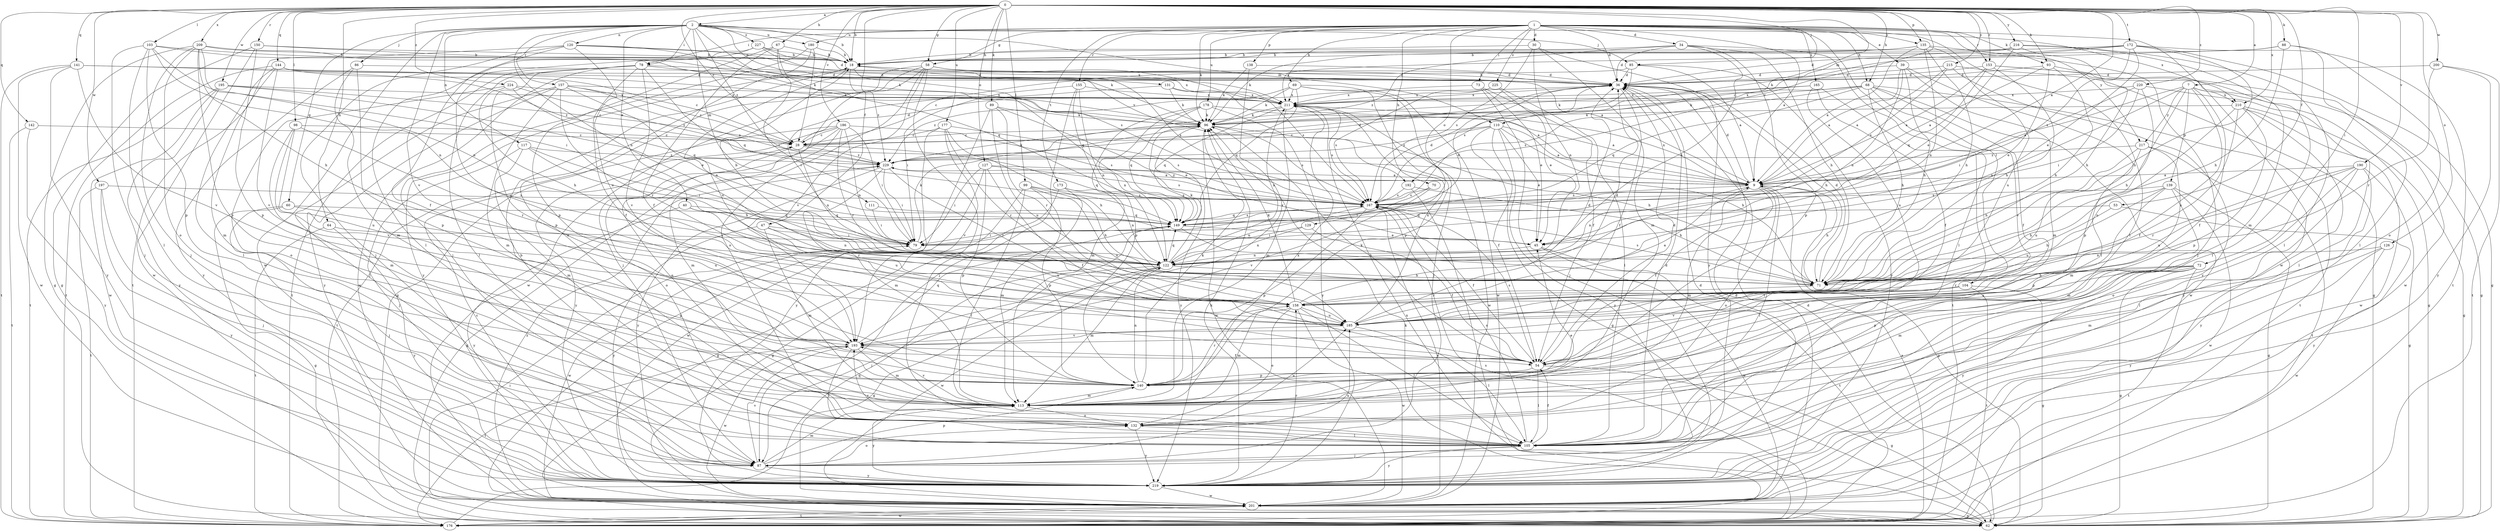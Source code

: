 strict digraph  {
0;
1;
2;
7;
9;
18;
28;
30;
34;
36;
39;
40;
45;
47;
53;
54;
58;
60;
62;
64;
67;
68;
69;
70;
71;
72;
73;
78;
79;
85;
86;
87;
88;
89;
93;
96;
98;
99;
103;
104;
105;
110;
111;
113;
117;
120;
122;
126;
127;
129;
131;
132;
135;
138;
139;
140;
141;
142;
144;
149;
150;
153;
155;
157;
158;
165;
167;
172;
173;
176;
177;
178;
180;
185;
186;
190;
192;
193;
195;
197;
200;
201;
209;
210;
211;
215;
216;
217;
219;
220;
224;
225;
227;
229;
0 -> 2  [label=a];
0 -> 7  [label=a];
0 -> 9  [label=a];
0 -> 18  [label=b];
0 -> 28  [label=c];
0 -> 47  [label=f];
0 -> 53  [label=f];
0 -> 58  [label=g];
0 -> 64  [label=h];
0 -> 67  [label=h];
0 -> 68  [label=h];
0 -> 72  [label=i];
0 -> 85  [label=j];
0 -> 88  [label=k];
0 -> 89  [label=k];
0 -> 93  [label=k];
0 -> 98  [label=l];
0 -> 99  [label=l];
0 -> 103  [label=l];
0 -> 110  [label=m];
0 -> 126  [label=o];
0 -> 127  [label=o];
0 -> 135  [label=p];
0 -> 141  [label=q];
0 -> 142  [label=q];
0 -> 144  [label=q];
0 -> 150  [label=r];
0 -> 153  [label=r];
0 -> 172  [label=t];
0 -> 177  [label=u];
0 -> 186  [label=v];
0 -> 190  [label=v];
0 -> 192  [label=v];
0 -> 195  [label=w];
0 -> 197  [label=w];
0 -> 200  [label=w];
0 -> 209  [label=x];
0 -> 210  [label=x];
0 -> 215  [label=y];
0 -> 216  [label=y];
0 -> 220  [label=z];
0 -> 224  [label=z];
1 -> 9  [label=a];
1 -> 30  [label=d];
1 -> 34  [label=d];
1 -> 36  [label=d];
1 -> 39  [label=e];
1 -> 58  [label=g];
1 -> 68  [label=h];
1 -> 69  [label=h];
1 -> 70  [label=h];
1 -> 73  [label=i];
1 -> 78  [label=i];
1 -> 93  [label=k];
1 -> 96  [label=k];
1 -> 104  [label=l];
1 -> 105  [label=l];
1 -> 129  [label=o];
1 -> 135  [label=p];
1 -> 138  [label=p];
1 -> 153  [label=r];
1 -> 155  [label=r];
1 -> 165  [label=s];
1 -> 173  [label=t];
1 -> 178  [label=u];
1 -> 180  [label=u];
1 -> 201  [label=w];
1 -> 217  [label=y];
1 -> 225  [label=z];
2 -> 18  [label=b];
2 -> 40  [label=e];
2 -> 60  [label=g];
2 -> 78  [label=i];
2 -> 85  [label=j];
2 -> 86  [label=j];
2 -> 110  [label=m];
2 -> 111  [label=m];
2 -> 117  [label=n];
2 -> 120  [label=n];
2 -> 122  [label=n];
2 -> 131  [label=o];
2 -> 157  [label=r];
2 -> 180  [label=u];
2 -> 192  [label=v];
2 -> 193  [label=v];
2 -> 201  [label=w];
2 -> 210  [label=x];
2 -> 227  [label=z];
2 -> 229  [label=z];
7 -> 54  [label=f];
7 -> 62  [label=g];
7 -> 79  [label=i];
7 -> 122  [label=n];
7 -> 139  [label=p];
7 -> 140  [label=p];
7 -> 185  [label=u];
7 -> 210  [label=x];
7 -> 217  [label=y];
9 -> 36  [label=d];
9 -> 54  [label=f];
9 -> 62  [label=g];
9 -> 71  [label=h];
9 -> 105  [label=l];
9 -> 113  [label=m];
9 -> 122  [label=n];
9 -> 132  [label=o];
9 -> 167  [label=s];
9 -> 211  [label=x];
9 -> 229  [label=z];
18 -> 36  [label=d];
18 -> 149  [label=q];
18 -> 167  [label=s];
18 -> 185  [label=u];
18 -> 219  [label=y];
18 -> 229  [label=z];
28 -> 36  [label=d];
28 -> 122  [label=n];
28 -> 132  [label=o];
28 -> 149  [label=q];
28 -> 229  [label=z];
30 -> 18  [label=b];
30 -> 113  [label=m];
30 -> 122  [label=n];
30 -> 167  [label=s];
30 -> 219  [label=y];
34 -> 18  [label=b];
34 -> 36  [label=d];
34 -> 71  [label=h];
34 -> 105  [label=l];
34 -> 122  [label=n];
34 -> 140  [label=p];
34 -> 229  [label=z];
36 -> 18  [label=b];
36 -> 54  [label=f];
36 -> 71  [label=h];
36 -> 211  [label=x];
39 -> 9  [label=a];
39 -> 36  [label=d];
39 -> 71  [label=h];
39 -> 105  [label=l];
39 -> 113  [label=m];
39 -> 122  [label=n];
40 -> 149  [label=q];
40 -> 158  [label=r];
40 -> 185  [label=u];
40 -> 219  [label=y];
45 -> 122  [label=n];
45 -> 176  [label=t];
45 -> 201  [label=w];
47 -> 79  [label=i];
47 -> 113  [label=m];
47 -> 122  [label=n];
47 -> 185  [label=u];
47 -> 219  [label=y];
53 -> 71  [label=h];
53 -> 149  [label=q];
53 -> 219  [label=y];
54 -> 36  [label=d];
54 -> 62  [label=g];
54 -> 96  [label=k];
54 -> 105  [label=l];
54 -> 140  [label=p];
54 -> 167  [label=s];
58 -> 36  [label=d];
58 -> 62  [label=g];
58 -> 87  [label=j];
58 -> 105  [label=l];
58 -> 132  [label=o];
58 -> 167  [label=s];
58 -> 193  [label=v];
58 -> 201  [label=w];
60 -> 62  [label=g];
60 -> 87  [label=j];
60 -> 149  [label=q];
60 -> 185  [label=u];
62 -> 36  [label=d];
62 -> 79  [label=i];
62 -> 211  [label=x];
64 -> 79  [label=i];
64 -> 176  [label=t];
64 -> 219  [label=y];
67 -> 18  [label=b];
67 -> 54  [label=f];
67 -> 79  [label=i];
67 -> 140  [label=p];
67 -> 149  [label=q];
68 -> 54  [label=f];
68 -> 71  [label=h];
68 -> 96  [label=k];
68 -> 149  [label=q];
68 -> 167  [label=s];
68 -> 176  [label=t];
68 -> 193  [label=v];
68 -> 201  [label=w];
68 -> 211  [label=x];
69 -> 87  [label=j];
69 -> 96  [label=k];
69 -> 140  [label=p];
69 -> 149  [label=q];
69 -> 201  [label=w];
69 -> 211  [label=x];
69 -> 229  [label=z];
70 -> 79  [label=i];
70 -> 167  [label=s];
70 -> 193  [label=v];
71 -> 36  [label=d];
71 -> 158  [label=r];
71 -> 167  [label=s];
72 -> 62  [label=g];
72 -> 71  [label=h];
72 -> 113  [label=m];
72 -> 140  [label=p];
72 -> 158  [label=r];
72 -> 176  [label=t];
72 -> 185  [label=u];
72 -> 219  [label=y];
73 -> 45  [label=e];
73 -> 54  [label=f];
73 -> 87  [label=j];
73 -> 211  [label=x];
78 -> 36  [label=d];
78 -> 54  [label=f];
78 -> 105  [label=l];
78 -> 140  [label=p];
78 -> 149  [label=q];
78 -> 176  [label=t];
78 -> 193  [label=v];
78 -> 201  [label=w];
78 -> 211  [label=x];
79 -> 96  [label=k];
79 -> 201  [label=w];
85 -> 9  [label=a];
85 -> 28  [label=c];
85 -> 36  [label=d];
85 -> 167  [label=s];
85 -> 219  [label=y];
86 -> 36  [label=d];
86 -> 113  [label=m];
86 -> 140  [label=p];
86 -> 219  [label=y];
87 -> 113  [label=m];
87 -> 132  [label=o];
87 -> 140  [label=p];
87 -> 185  [label=u];
87 -> 193  [label=v];
87 -> 219  [label=y];
88 -> 18  [label=b];
88 -> 28  [label=c];
88 -> 71  [label=h];
88 -> 105  [label=l];
88 -> 132  [label=o];
89 -> 45  [label=e];
89 -> 62  [label=g];
89 -> 96  [label=k];
89 -> 158  [label=r];
89 -> 185  [label=u];
93 -> 9  [label=a];
93 -> 36  [label=d];
93 -> 45  [label=e];
93 -> 71  [label=h];
93 -> 105  [label=l];
96 -> 28  [label=c];
96 -> 71  [label=h];
96 -> 167  [label=s];
96 -> 201  [label=w];
96 -> 219  [label=y];
98 -> 28  [label=c];
98 -> 113  [label=m];
98 -> 158  [label=r];
98 -> 185  [label=u];
98 -> 193  [label=v];
99 -> 62  [label=g];
99 -> 71  [label=h];
99 -> 105  [label=l];
99 -> 140  [label=p];
99 -> 167  [label=s];
99 -> 185  [label=u];
103 -> 18  [label=b];
103 -> 79  [label=i];
103 -> 87  [label=j];
103 -> 96  [label=k];
103 -> 105  [label=l];
103 -> 122  [label=n];
103 -> 140  [label=p];
104 -> 62  [label=g];
104 -> 158  [label=r];
104 -> 176  [label=t];
104 -> 193  [label=v];
105 -> 18  [label=b];
105 -> 36  [label=d];
105 -> 54  [label=f];
105 -> 87  [label=j];
105 -> 167  [label=s];
105 -> 193  [label=v];
105 -> 219  [label=y];
110 -> 9  [label=a];
110 -> 28  [label=c];
110 -> 45  [label=e];
110 -> 54  [label=f];
110 -> 62  [label=g];
110 -> 71  [label=h];
110 -> 219  [label=y];
110 -> 229  [label=z];
111 -> 79  [label=i];
111 -> 149  [label=q];
113 -> 132  [label=o];
113 -> 193  [label=v];
113 -> 211  [label=x];
113 -> 219  [label=y];
117 -> 71  [label=h];
117 -> 79  [label=i];
117 -> 87  [label=j];
117 -> 113  [label=m];
117 -> 229  [label=z];
120 -> 9  [label=a];
120 -> 18  [label=b];
120 -> 54  [label=f];
120 -> 87  [label=j];
120 -> 167  [label=s];
120 -> 176  [label=t];
120 -> 185  [label=u];
122 -> 18  [label=b];
122 -> 62  [label=g];
122 -> 71  [label=h];
122 -> 87  [label=j];
122 -> 96  [label=k];
122 -> 113  [label=m];
122 -> 149  [label=q];
122 -> 201  [label=w];
122 -> 211  [label=x];
126 -> 113  [label=m];
126 -> 122  [label=n];
126 -> 201  [label=w];
126 -> 219  [label=y];
127 -> 9  [label=a];
127 -> 54  [label=f];
127 -> 79  [label=i];
127 -> 140  [label=p];
127 -> 167  [label=s];
127 -> 201  [label=w];
129 -> 54  [label=f];
129 -> 79  [label=i];
129 -> 122  [label=n];
131 -> 9  [label=a];
131 -> 79  [label=i];
131 -> 96  [label=k];
131 -> 211  [label=x];
132 -> 45  [label=e];
132 -> 105  [label=l];
132 -> 185  [label=u];
132 -> 219  [label=y];
135 -> 9  [label=a];
135 -> 18  [label=b];
135 -> 71  [label=h];
135 -> 87  [label=j];
135 -> 96  [label=k];
135 -> 122  [label=n];
135 -> 185  [label=u];
138 -> 36  [label=d];
138 -> 96  [label=k];
138 -> 193  [label=v];
139 -> 62  [label=g];
139 -> 71  [label=h];
139 -> 113  [label=m];
139 -> 140  [label=p];
139 -> 167  [label=s];
139 -> 185  [label=u];
139 -> 201  [label=w];
140 -> 96  [label=k];
140 -> 113  [label=m];
140 -> 122  [label=n];
140 -> 158  [label=r];
141 -> 36  [label=d];
141 -> 176  [label=t];
141 -> 193  [label=v];
141 -> 201  [label=w];
141 -> 219  [label=y];
141 -> 229  [label=z];
142 -> 28  [label=c];
142 -> 176  [label=t];
142 -> 219  [label=y];
144 -> 28  [label=c];
144 -> 36  [label=d];
144 -> 96  [label=k];
144 -> 105  [label=l];
144 -> 113  [label=m];
144 -> 176  [label=t];
144 -> 193  [label=v];
149 -> 36  [label=d];
149 -> 45  [label=e];
149 -> 71  [label=h];
149 -> 79  [label=i];
149 -> 167  [label=s];
150 -> 18  [label=b];
150 -> 62  [label=g];
150 -> 96  [label=k];
150 -> 140  [label=p];
150 -> 201  [label=w];
153 -> 9  [label=a];
153 -> 36  [label=d];
153 -> 62  [label=g];
153 -> 71  [label=h];
153 -> 149  [label=q];
153 -> 201  [label=w];
155 -> 79  [label=i];
155 -> 87  [label=j];
155 -> 122  [label=n];
155 -> 140  [label=p];
155 -> 211  [label=x];
157 -> 9  [label=a];
157 -> 28  [label=c];
157 -> 87  [label=j];
157 -> 113  [label=m];
157 -> 122  [label=n];
157 -> 158  [label=r];
157 -> 211  [label=x];
157 -> 219  [label=y];
158 -> 9  [label=a];
158 -> 36  [label=d];
158 -> 96  [label=k];
158 -> 105  [label=l];
158 -> 113  [label=m];
158 -> 132  [label=o];
158 -> 185  [label=u];
158 -> 201  [label=w];
165 -> 54  [label=f];
165 -> 96  [label=k];
165 -> 176  [label=t];
165 -> 185  [label=u];
165 -> 211  [label=x];
167 -> 36  [label=d];
167 -> 54  [label=f];
167 -> 122  [label=n];
167 -> 140  [label=p];
167 -> 149  [label=q];
172 -> 18  [label=b];
172 -> 36  [label=d];
172 -> 45  [label=e];
172 -> 62  [label=g];
172 -> 71  [label=h];
172 -> 96  [label=k];
172 -> 167  [label=s];
172 -> 176  [label=t];
173 -> 62  [label=g];
173 -> 113  [label=m];
173 -> 122  [label=n];
173 -> 167  [label=s];
176 -> 9  [label=a];
176 -> 96  [label=k];
176 -> 149  [label=q];
176 -> 167  [label=s];
176 -> 201  [label=w];
177 -> 28  [label=c];
177 -> 71  [label=h];
177 -> 158  [label=r];
177 -> 167  [label=s];
177 -> 193  [label=v];
177 -> 219  [label=y];
178 -> 9  [label=a];
178 -> 96  [label=k];
178 -> 113  [label=m];
178 -> 122  [label=n];
178 -> 149  [label=q];
178 -> 219  [label=y];
180 -> 18  [label=b];
180 -> 28  [label=c];
180 -> 87  [label=j];
180 -> 132  [label=o];
185 -> 36  [label=d];
185 -> 105  [label=l];
185 -> 193  [label=v];
185 -> 211  [label=x];
186 -> 28  [label=c];
186 -> 79  [label=i];
186 -> 113  [label=m];
186 -> 122  [label=n];
186 -> 132  [label=o];
186 -> 158  [label=r];
186 -> 167  [label=s];
186 -> 176  [label=t];
186 -> 219  [label=y];
190 -> 9  [label=a];
190 -> 62  [label=g];
190 -> 105  [label=l];
190 -> 132  [label=o];
190 -> 158  [label=r];
190 -> 185  [label=u];
190 -> 219  [label=y];
192 -> 71  [label=h];
192 -> 167  [label=s];
192 -> 176  [label=t];
193 -> 54  [label=f];
193 -> 105  [label=l];
193 -> 113  [label=m];
193 -> 149  [label=q];
193 -> 176  [label=t];
193 -> 201  [label=w];
195 -> 28  [label=c];
195 -> 45  [label=e];
195 -> 176  [label=t];
195 -> 201  [label=w];
195 -> 211  [label=x];
195 -> 219  [label=y];
197 -> 87  [label=j];
197 -> 167  [label=s];
197 -> 176  [label=t];
197 -> 219  [label=y];
200 -> 36  [label=d];
200 -> 158  [label=r];
200 -> 176  [label=t];
200 -> 219  [label=y];
201 -> 36  [label=d];
201 -> 62  [label=g];
201 -> 167  [label=s];
201 -> 176  [label=t];
201 -> 229  [label=z];
209 -> 18  [label=b];
209 -> 62  [label=g];
209 -> 71  [label=h];
209 -> 87  [label=j];
209 -> 96  [label=k];
209 -> 122  [label=n];
209 -> 132  [label=o];
209 -> 140  [label=p];
210 -> 54  [label=f];
210 -> 62  [label=g];
210 -> 96  [label=k];
210 -> 140  [label=p];
210 -> 185  [label=u];
210 -> 201  [label=w];
210 -> 219  [label=y];
211 -> 96  [label=k];
211 -> 113  [label=m];
211 -> 149  [label=q];
211 -> 167  [label=s];
211 -> 201  [label=w];
215 -> 9  [label=a];
215 -> 36  [label=d];
215 -> 62  [label=g];
215 -> 167  [label=s];
215 -> 219  [label=y];
216 -> 18  [label=b];
216 -> 45  [label=e];
216 -> 71  [label=h];
216 -> 105  [label=l];
216 -> 113  [label=m];
216 -> 211  [label=x];
217 -> 71  [label=h];
217 -> 113  [label=m];
217 -> 176  [label=t];
217 -> 185  [label=u];
217 -> 229  [label=z];
219 -> 28  [label=c];
219 -> 36  [label=d];
219 -> 96  [label=k];
219 -> 158  [label=r];
219 -> 201  [label=w];
220 -> 9  [label=a];
220 -> 71  [label=h];
220 -> 79  [label=i];
220 -> 105  [label=l];
220 -> 211  [label=x];
224 -> 71  [label=h];
224 -> 132  [label=o];
224 -> 149  [label=q];
224 -> 211  [label=x];
224 -> 229  [label=z];
225 -> 45  [label=e];
225 -> 105  [label=l];
225 -> 167  [label=s];
225 -> 211  [label=x];
227 -> 18  [label=b];
227 -> 36  [label=d];
227 -> 105  [label=l];
227 -> 193  [label=v];
227 -> 211  [label=x];
229 -> 9  [label=a];
229 -> 36  [label=d];
229 -> 62  [label=g];
229 -> 79  [label=i];
229 -> 96  [label=k];
229 -> 113  [label=m];
229 -> 158  [label=r];
229 -> 219  [label=y];
}

